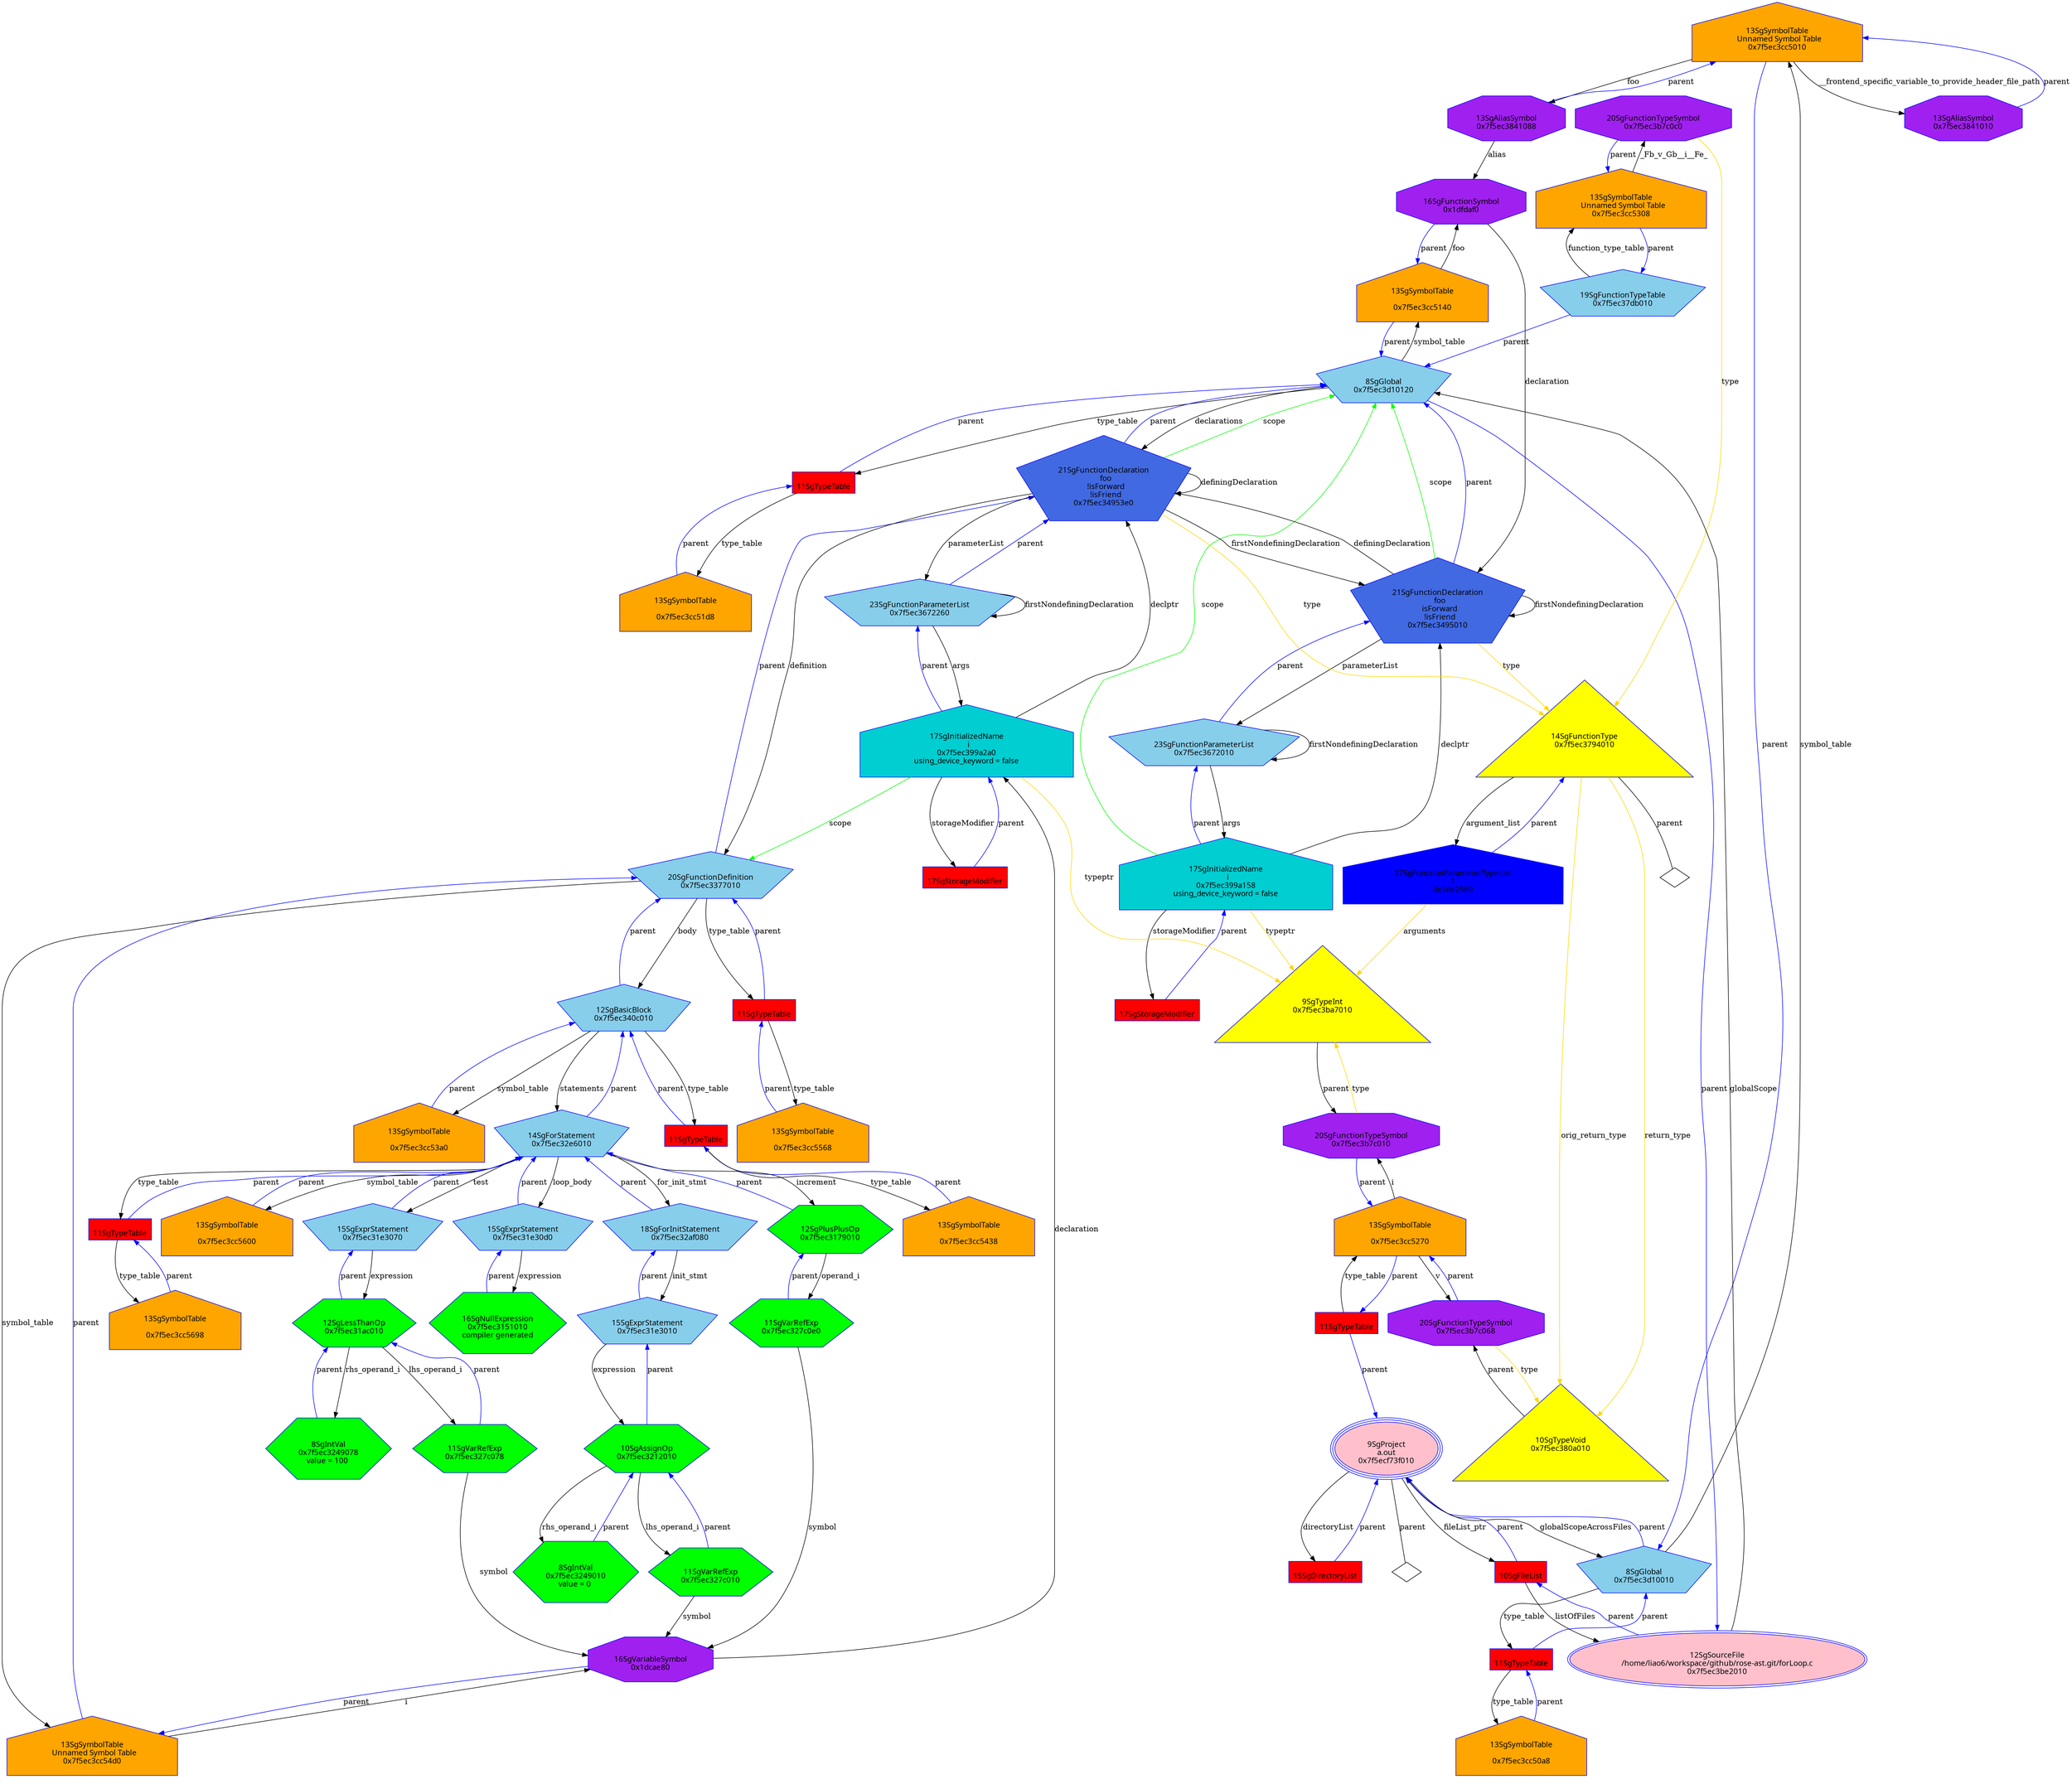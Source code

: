 digraph "GforLoop.c_WholeAST.dot" {
"0x7f5ec3cc5010"[label="\n13SgSymbolTable\n  Unnamed Symbol Table\n  0x7f5ec3cc5010  " shape=house,regular=0,URL="\N",tooltip="more info at \N",sides=5,peripheries=1,color="blue",fillcolor=orange,fontname="7x13bold",fontcolor=black,style=filled];
"0x7f5ec3cc5010" -> "0x7f5ec3841088"[label="foo" dir=forward ];
"0x7f5ec3cc5010" -> "0x7f5ec3841010"[label="__frontend_specific_variable_to_provide_header_file_path" dir=forward ];
"0x7f5ec3cc5010" -> "0x7f5ec3d10010"[label="parent" color="blue" dir=forward ];
"0x7f5ec3cc50a8"[label="\n13SgSymbolTable\n  \n  0x7f5ec3cc50a8  " shape=house,regular=0,URL="\N",tooltip="more info at \N",sides=5,peripheries=1,color="blue",fillcolor=orange,fontname="7x13bold",fontcolor=black,style=filled];
"0x7f5ec3cc50a8" -> "0x1d1d1a0"[label="parent" color="blue" dir=forward ];
"0x7f5ec3cc5140"[label="\n13SgSymbolTable\n  \n  0x7f5ec3cc5140  " shape=house,regular=0,URL="\N",tooltip="more info at \N",sides=5,peripheries=1,color="blue",fillcolor=orange,fontname="7x13bold",fontcolor=black,style=filled];
"0x7f5ec3cc5140" -> "0x1dfdaf0"[label="foo" dir=forward ];
"0x7f5ec3cc5140" -> "0x7f5ec3d10120"[label="parent" color="blue" dir=forward ];
"0x7f5ec3cc51d8"[label="\n13SgSymbolTable\n  \n  0x7f5ec3cc51d8  " shape=house,regular=0,URL="\N",tooltip="more info at \N",sides=5,peripheries=1,color="blue",fillcolor=orange,fontname="7x13bold",fontcolor=black,style=filled];
"0x7f5ec3cc51d8" -> "0x1d1d1c8"[label="parent" color="blue" dir=forward ];
"0x7f5ec3cc5270"[label="\n13SgSymbolTable\n  \n  0x7f5ec3cc5270  " shape=house,regular=0,URL="\N",tooltip="more info at \N",sides=5,peripheries=1,color="blue",fillcolor=orange,fontname="7x13bold",fontcolor=black,style=filled];
"0x7f5ec3cc5270" -> "0x7f5ec3b7c068"[label="v" dir=forward ];
"0x7f5ec3cc5270" -> "0x7f5ec3b7c010"[label="i" dir=forward ];
"0x7f5ec3cc5270" -> "0x1d1d1f0"[label="parent" color="blue" dir=forward ];
"0x7f5ec3cc5308"[label="\n13SgSymbolTable\n  Unnamed Symbol Table\n  0x7f5ec3cc5308  " shape=house,regular=0,URL="\N",tooltip="more info at \N",sides=5,peripheries=1,color="blue",fillcolor=orange,fontname="7x13bold",fontcolor=black,style=filled];
"0x7f5ec3cc5308" -> "0x7f5ec3b7c0c0"[label="_Fb_v_Gb__i__Fe_" dir=forward ];
"0x7f5ec3cc5308" -> "0x7f5ec37db010"[label="parent" color="blue" dir=forward ];
"0x7f5ec3cc53a0"[label="\n13SgSymbolTable\n  \n  0x7f5ec3cc53a0  " shape=house,regular=0,URL="\N",tooltip="more info at \N",sides=5,peripheries=1,color="blue",fillcolor=orange,fontname="7x13bold",fontcolor=black,style=filled];
"0x7f5ec3cc53a0" -> "0x7f5ec340c010"[label="parent" color="blue" dir=forward ];
"0x7f5ec3cc5438"[label="\n13SgSymbolTable\n  \n  0x7f5ec3cc5438  " shape=house,regular=0,URL="\N",tooltip="more info at \N",sides=5,peripheries=1,color="blue",fillcolor=orange,fontname="7x13bold",fontcolor=black,style=filled];
"0x7f5ec3cc5438" -> "0x1d1d218"[label="parent" color="blue" dir=forward ];
"0x7f5ec3cc54d0"[label="\n13SgSymbolTable\n  Unnamed Symbol Table\n  0x7f5ec3cc54d0  " shape=house,regular=0,URL="\N",tooltip="more info at \N",sides=5,peripheries=1,color="blue",fillcolor=orange,fontname="7x13bold",fontcolor=black,style=filled];
"0x7f5ec3cc54d0" -> "0x1dcae80"[label="i" dir=forward ];
"0x7f5ec3cc54d0" -> "0x7f5ec3377010"[label="parent" color="blue" dir=forward ];
"0x7f5ec3cc5568"[label="\n13SgSymbolTable\n  \n  0x7f5ec3cc5568  " shape=house,regular=0,URL="\N",tooltip="more info at \N",sides=5,peripheries=1,color="blue",fillcolor=orange,fontname="7x13bold",fontcolor=black,style=filled];
"0x7f5ec3cc5568" -> "0x1d1d240"[label="parent" color="blue" dir=forward ];
"0x7f5ec3cc5600"[label="\n13SgSymbolTable\n  \n  0x7f5ec3cc5600  " shape=house,regular=0,URL="\N",tooltip="more info at \N",sides=5,peripheries=1,color="blue",fillcolor=orange,fontname="7x13bold",fontcolor=black,style=filled];
"0x7f5ec3cc5600" -> "0x7f5ec32e6010"[label="parent" color="blue" dir=forward ];
"0x7f5ec3cc5698"[label="\n13SgSymbolTable\n  \n  0x7f5ec3cc5698  " shape=house,regular=0,URL="\N",tooltip="more info at \N",sides=5,peripheries=1,color="blue",fillcolor=orange,fontname="7x13bold",fontcolor=black,style=filled];
"0x7f5ec3cc5698" -> "0x1d1d268"[label="parent" color="blue" dir=forward ];
"0x1db75e8"[label="\n17SgStorageModifier" shape=polygon,regular=0,URL="\N",tooltip="more info at \N",sides=4,peripheries=1,color="blue",fillcolor=red,fontname="7x13bold",fontcolor=black,style=filled];
"0x1db75e8" -> "0x7f5ec399a158"[label="parent" color="blue" dir=forward ];
"0x1db7610"[label="\n17SgStorageModifier" shape=polygon,regular=0,URL="\N",tooltip="more info at \N",sides=4,peripheries=1,color="blue",fillcolor=red,fontname="7x13bold",fontcolor=black,style=filled];
"0x1db7610" -> "0x7f5ec399a2a0"[label="parent" color="blue" dir=forward ];
"0x7f5ec3be2010"[label="\n12SgSourceFile\n  /home/liao6/workspace/github/rose-ast.git/forLoop.c  \n  0x7f5ec3be2010  " shape=ellipse,regular=0,URL="\N",tooltip="more info at \N",sides=5,peripheries=2,color="blue",fillcolor=pink,fontname="7x13bold",fontcolor=black,style=filled];
"0x7f5ec3be2010" -> "0x7f5ec3d10120"[label="globalScope" dir=forward ];
"0x7f5ec3be2010" -> "0x1ce2800"[label="parent" color="blue" dir=forward ];
"0x1ce2800"[label="\n10SgFileList" shape=polygon,regular=0,URL="\N",tooltip="more info at \N",sides=4,peripheries=1,color="blue",fillcolor=red,fontname="7x13bold",fontcolor=black,style=filled];
"0x1ce2800" -> "0x7f5ec3be2010"[label="listOfFiles" dir=forward ];
"0x1ce2800" -> "0x7f5ecf73f010"[label="parent" color="blue" dir=forward ];
"0x1d01c10"[label="\n15SgDirectoryList" shape=polygon,regular=0,URL="\N",tooltip="more info at \N",sides=4,peripheries=1,color="blue",fillcolor=red,fontname="7x13bold",fontcolor=black,style=filled];
"0x1d01c10" -> "0x7f5ecf73f010"[label="parent" color="blue" dir=forward ];
"0x7f5ecf73f010"[label="\n9SgProject\n  a.out  \n  0x7f5ecf73f010  " shape=ellipse,regular=0,URL="\N",tooltip="more info at \N",sides=5,peripheries=3,color="blue",fillcolor=pink,fontname="7x13bold",fontcolor=black,style=filled];
"0x7f5ecf73f010" -> "0x1ce2800"[label="fileList_ptr" dir=forward ];
"0x7f5ecf73f010" -> "0x1d01c10"[label="directoryList" dir=forward ];
"0x7f5ecf73f010" -> "0x7f5ec3d10010"[label="globalScopeAcrossFiles" dir=forward ];
"0x7f5ecf73f010" -> "0x7f5ecf73f010__parent__null"[label="parent" dir=none ];
"0x7f5ecf73f010__parent__null"[label="" shape=diamond ];
"0x1de2560"[label="\n27SgFunctionParameterTypeList\n  1  \n  0x1de2560  " shape=house,regular=0,URL="\N",tooltip="more info at \N",sides=5,peripheries=1,color="blue",fillcolor=blue,fontname="7x13bold",fontcolor=black,style=filled];
"0x1de2560" -> "0x7f5ec3ba7010"[label="arguments" color="gold1" dir=forward ];
"0x1de2560" -> "0x7f5ec3794010"[label="parent" color="blue" dir=forward ];
"0x1d1d1a0"[label="\n11SgTypeTable" shape=polygon,regular=0,URL="\N",tooltip="more info at \N",sides=4,peripheries=1,color="blue",fillcolor=red,fontname="7x13bold",fontcolor=black,style=filled];
"0x1d1d1a0" -> "0x7f5ec3cc50a8"[label="type_table" dir=forward ];
"0x1d1d1a0" -> "0x7f5ec3d10010"[label="parent" color="blue" dir=forward ];
"0x1d1d1c8"[label="\n11SgTypeTable" shape=polygon,regular=0,URL="\N",tooltip="more info at \N",sides=4,peripheries=1,color="blue",fillcolor=red,fontname="7x13bold",fontcolor=black,style=filled];
"0x1d1d1c8" -> "0x7f5ec3cc51d8"[label="type_table" dir=forward ];
"0x1d1d1c8" -> "0x7f5ec3d10120"[label="parent" color="blue" dir=forward ];
"0x1d1d1f0"[label="\n11SgTypeTable" shape=polygon,regular=0,URL="\N",tooltip="more info at \N",sides=4,peripheries=1,color="blue",fillcolor=red,fontname="7x13bold",fontcolor=black,style=filled];
"0x1d1d1f0" -> "0x7f5ec3cc5270"[label="type_table" dir=forward ];
"0x1d1d1f0" -> "0x7f5ecf73f010"[label="parent" color="blue" dir=forward ];
"0x1d1d218"[label="\n11SgTypeTable" shape=polygon,regular=0,URL="\N",tooltip="more info at \N",sides=4,peripheries=1,color="blue",fillcolor=red,fontname="7x13bold",fontcolor=black,style=filled];
"0x1d1d218" -> "0x7f5ec3cc5438"[label="type_table" dir=forward ];
"0x1d1d218" -> "0x7f5ec340c010"[label="parent" color="blue" dir=forward ];
"0x1d1d240"[label="\n11SgTypeTable" shape=polygon,regular=0,URL="\N",tooltip="more info at \N",sides=4,peripheries=1,color="blue",fillcolor=red,fontname="7x13bold",fontcolor=black,style=filled];
"0x1d1d240" -> "0x7f5ec3cc5568"[label="type_table" dir=forward ];
"0x1d1d240" -> "0x7f5ec3377010"[label="parent" color="blue" dir=forward ];
"0x1d1d268"[label="\n11SgTypeTable" shape=polygon,regular=0,URL="\N",tooltip="more info at \N",sides=4,peripheries=1,color="blue",fillcolor=red,fontname="7x13bold",fontcolor=black,style=filled];
"0x1d1d268" -> "0x7f5ec3cc5698"[label="type_table" dir=forward ];
"0x1d1d268" -> "0x7f5ec32e6010"[label="parent" color="blue" dir=forward ];
"0x7f5ec3ba7010"[label="\n9SgTypeInt\n  0x7f5ec3ba7010  \n   \n   " shape=polygon,regular=0,URL="\N",tooltip="more info at \N",sides=3,peripheries=1,color="blue",fillcolor=yellow,fontname="7x13bold",fontcolor=black,style=filled];
"0x7f5ec3ba7010" -> "0x7f5ec3b7c010"[label="parent" dir=forward ];
"0x7f5ec380a010"[label="\n10SgTypeVoid\n  0x7f5ec380a010  \n   \n   " shape=polygon,regular=0,URL="\N",tooltip="more info at \N",sides=3,peripheries=1,color="blue",fillcolor=yellow,fontname="7x13bold",fontcolor=black,style=filled];
"0x7f5ec380a010" -> "0x7f5ec3b7c068"[label="parent" dir=forward ];
"0x7f5ec3794010"[label="\n14SgFunctionType\n  0x7f5ec3794010  \n   \n   " shape=polygon,regular=0,URL="\N",tooltip="more info at \N",sides=3,peripheries=1,color="blue",fillcolor=yellow,fontname="7x13bold",fontcolor=black,style=filled];
"0x7f5ec3794010" -> "0x7f5ec380a010"[label="return_type" color="gold1" dir=forward ];
"0x7f5ec3794010" -> "0x7f5ec380a010"[label="orig_return_type" color="gold1" dir=forward ];
"0x7f5ec3794010" -> "0x1de2560"[label="argument_list" dir=forward ];
"0x7f5ec3794010" -> "0x7f5ec3794010__parent__null"[label="parent" dir=none ];
"0x7f5ec3794010__parent__null"[label="" shape=diamond ];
"0x7f5ec32e6010"[label="\n14SgForStatement\n  0x7f5ec32e6010  " shape=polygon,regular=0,URL="\N",tooltip="more info at \N",sides=5,peripheries=1,color="blue",fillcolor=skyblue,fontname="7x13bold",fontcolor=black,style=filled];
"0x7f5ec32e6010" -> "0x7f5ec32af080"[label="for_init_stmt" dir=forward ];
"0x7f5ec32e6010" -> "0x7f5ec31e3070"[label="test" dir=forward ];
"0x7f5ec32e6010" -> "0x7f5ec3179010"[label="increment" dir=forward ];
"0x7f5ec32e6010" -> "0x7f5ec31e30d0"[label="loop_body" dir=forward ];
"0x7f5ec32e6010" -> "0x7f5ec3cc5600"[label="symbol_table" dir=forward ];
"0x7f5ec32e6010" -> "0x1d1d268"[label="type_table" dir=forward ];
"0x7f5ec32e6010" -> "0x7f5ec340c010"[label="parent" color="blue" dir=forward ];
"0x7f5ec32af080"[label="\n18SgForInitStatement\n  0x7f5ec32af080  " shape=polygon,regular=0,URL="\N",tooltip="more info at \N",sides=5,peripheries=1,color="blue",fillcolor=skyblue,fontname="7x13bold",fontcolor=black,style=filled];
"0x7f5ec32af080" -> "0x7f5ec31e3010"[label="init_stmt" dir=forward ];
"0x7f5ec32af080" -> "0x7f5ec32e6010"[label="parent" color="blue" dir=forward ];
"0x7f5ec3672010"[label="\n23SgFunctionParameterList\n  0x7f5ec3672010  " shape=polygon,regular=0,URL="\N",tooltip="more info at \N",sides=5,peripheries=1,color="blue",fillcolor=skyblue,fontname="7x13bold",fontcolor=black,style=filled];
"0x7f5ec3672010" -> "0x7f5ec399a158"[label="args" dir=forward ];
"0x7f5ec3672010" -> "0x7f5ec3672010"[label="firstNondefiningDeclaration" dir=forward ];
"0x7f5ec3672010" -> "0x7f5ec3495010"[label="parent" color="blue" dir=forward ];
"0x7f5ec3672260"[label="\n23SgFunctionParameterList\n  0x7f5ec3672260  " shape=polygon,regular=0,URL="\N",tooltip="more info at \N",sides=5,peripheries=1,color="blue",fillcolor=skyblue,fontname="7x13bold",fontcolor=black,style=filled];
"0x7f5ec3672260" -> "0x7f5ec399a2a0"[label="args" dir=forward ];
"0x7f5ec3672260" -> "0x7f5ec3672260"[label="firstNondefiningDeclaration" dir=forward ];
"0x7f5ec3672260" -> "0x7f5ec34953e0"[label="parent" color="blue" dir=forward ];
"0x7f5ec340c010"[label="\n12SgBasicBlock\n  0x7f5ec340c010  " shape=polygon,regular=0,URL="\N",tooltip="more info at \N",sides=5,peripheries=1,color="blue",fillcolor=skyblue,fontname="7x13bold",fontcolor=black,style=filled];
"0x7f5ec340c010" -> "0x7f5ec32e6010"[label="statements" dir=forward ];
"0x7f5ec340c010" -> "0x7f5ec3cc53a0"[label="symbol_table" dir=forward ];
"0x7f5ec340c010" -> "0x1d1d218"[label="type_table" dir=forward ];
"0x7f5ec340c010" -> "0x7f5ec3377010"[label="parent" color="blue" dir=forward ];
"0x7f5ec3d10010"[label="\n8SgGlobal\n  0x7f5ec3d10010  " shape=polygon,regular=0,URL="\N",tooltip="more info at \N",sides=5,peripheries=1,color="blue",fillcolor=skyblue,fontname="7x13bold",fontcolor=black,style=filled];
"0x7f5ec3d10010" -> "0x7f5ec3cc5010"[label="symbol_table" dir=forward ];
"0x7f5ec3d10010" -> "0x1d1d1a0"[label="type_table" dir=forward ];
"0x7f5ec3d10010" -> "0x7f5ecf73f010"[label="parent" color="blue" dir=forward ];
"0x7f5ec3d10120"[label="\n8SgGlobal\n  0x7f5ec3d10120  " shape=polygon,regular=0,URL="\N",tooltip="more info at \N",sides=5,peripheries=1,color="blue",fillcolor=skyblue,fontname="7x13bold",fontcolor=black,style=filled];
"0x7f5ec3d10120" -> "0x7f5ec34953e0"[label="declarations" dir=forward ];
"0x7f5ec3d10120" -> "0x7f5ec3cc5140"[label="symbol_table" dir=forward ];
"0x7f5ec3d10120" -> "0x1d1d1c8"[label="type_table" dir=forward ];
"0x7f5ec3d10120" -> "0x7f5ec3be2010"[label="parent" color="blue" dir=forward ];
"0x7f5ec37db010"[label="\n19SgFunctionTypeTable\n  0x7f5ec37db010  " shape=polygon,regular=0,URL="\N",tooltip="more info at \N",sides=5,peripheries=1,color="blue",fillcolor=skyblue,fontname="7x13bold",fontcolor=black,style=filled];
"0x7f5ec37db010" -> "0x7f5ec3cc5308"[label="function_type_table" dir=forward ];
"0x7f5ec37db010" -> "0x7f5ec3d10120"[label="parent" color="blue" dir=forward ];
"0x7f5ec31e3010"[label="\n15SgExprStatement\n  0x7f5ec31e3010  " shape=polygon,regular=0,URL="\N",tooltip="more info at \N",sides=5,peripheries=1,color="blue",fillcolor=skyblue,fontname="7x13bold",fontcolor=black,style=filled];
"0x7f5ec31e3010" -> "0x7f5ec3212010"[label="expression" dir=forward ];
"0x7f5ec31e3010" -> "0x7f5ec32af080"[label="parent" color="blue" dir=forward ];
"0x7f5ec31e3070"[label="\n15SgExprStatement\n  0x7f5ec31e3070  " shape=polygon,regular=0,URL="\N",tooltip="more info at \N",sides=5,peripheries=1,color="blue",fillcolor=skyblue,fontname="7x13bold",fontcolor=black,style=filled];
"0x7f5ec31e3070" -> "0x7f5ec31ac010"[label="expression" dir=forward ];
"0x7f5ec31e3070" -> "0x7f5ec32e6010"[label="parent" color="blue" dir=forward ];
"0x7f5ec31e30d0"[label="\n15SgExprStatement\n  0x7f5ec31e30d0  " shape=polygon,regular=0,URL="\N",tooltip="more info at \N",sides=5,peripheries=1,color="blue",fillcolor=skyblue,fontname="7x13bold",fontcolor=black,style=filled];
"0x7f5ec31e30d0" -> "0x7f5ec3151010"[label="expression" dir=forward ];
"0x7f5ec31e30d0" -> "0x7f5ec32e6010"[label="parent" color="blue" dir=forward ];
"0x7f5ec3377010"[label="\n20SgFunctionDefinition\n  0x7f5ec3377010  " shape=polygon,regular=0,URL="\N",tooltip="more info at \N",sides=5,peripheries=1,color="blue",fillcolor=skyblue,fontname="7x13bold",fontcolor=black,style=filled];
"0x7f5ec3377010" -> "0x7f5ec340c010"[label="body" dir=forward ];
"0x7f5ec3377010" -> "0x7f5ec3cc54d0"[label="symbol_table" dir=forward ];
"0x7f5ec3377010" -> "0x1d1d240"[label="type_table" dir=forward ];
"0x7f5ec3377010" -> "0x7f5ec34953e0"[label="parent" color="blue" dir=forward ];
"0x7f5ec3495010"[label="\n21SgFunctionDeclaration\n  foo\n  isForward\n  !isFriend\n  0x7f5ec3495010  " shape=polygon,regular=0,URL="\N",tooltip="more info at \N",sides=5,peripheries=1,color="blue",fillcolor=royalblue,fontname="7x13bold",fontcolor=black,style=filled];
"0x7f5ec3495010" -> "0x7f5ec3672010"[label="parameterList" dir=forward ];
"0x7f5ec3495010" -> "0x7f5ec3794010"[label="type" color="gold1" dir=forward ];
"0x7f5ec3495010" -> "0x7f5ec3d10120"[label="scope" color="green" dir=forward ];
"0x7f5ec3495010" -> "0x7f5ec34953e0"[label="definingDeclaration" dir=forward ];
"0x7f5ec3495010" -> "0x7f5ec3495010"[label="firstNondefiningDeclaration" dir=forward ];
"0x7f5ec3495010" -> "0x7f5ec3d10120"[label="parent" color="blue" dir=forward ];
"0x7f5ec34953e0"[label="\n21SgFunctionDeclaration\n  foo\n  !isForward\n  !isFriend\n  0x7f5ec34953e0  " shape=polygon,regular=0,URL="\N",tooltip="more info at \N",sides=5,peripheries=1,color="blue",fillcolor=royalblue,fontname="7x13bold",fontcolor=black,style=filled];
"0x7f5ec34953e0" -> "0x7f5ec3672260"[label="parameterList" dir=forward ];
"0x7f5ec34953e0" -> "0x7f5ec3794010"[label="type" color="gold1" dir=forward ];
"0x7f5ec34953e0" -> "0x7f5ec3377010"[label="definition" dir=forward ];
"0x7f5ec34953e0" -> "0x7f5ec3d10120"[label="scope" color="green" dir=forward ];
"0x7f5ec34953e0" -> "0x7f5ec34953e0"[label="definingDeclaration" dir=forward ];
"0x7f5ec34953e0" -> "0x7f5ec3495010"[label="firstNondefiningDeclaration" dir=forward ];
"0x7f5ec34953e0" -> "0x7f5ec3d10120"[label="parent" color="blue" dir=forward ];
"0x7f5ec327c010"[label="\n11SgVarRefExp\n  0x7f5ec327c010  " shape=polygon,regular=0,URL="\N",tooltip="more info at \N",sides=6,peripheries=1,color="blue",fillcolor=green,fontname="7x13bold",fontcolor=black,style=filled];
"0x7f5ec327c010" -> "0x1dcae80"[label="symbol" dir=forward ];
"0x7f5ec327c010" -> "0x7f5ec3212010"[label="parent" color="blue" dir=forward ];
"0x7f5ec327c078"[label="\n11SgVarRefExp\n  0x7f5ec327c078  " shape=polygon,regular=0,URL="\N",tooltip="more info at \N",sides=6,peripheries=1,color="blue",fillcolor=green,fontname="7x13bold",fontcolor=black,style=filled];
"0x7f5ec327c078" -> "0x1dcae80"[label="symbol" dir=forward ];
"0x7f5ec327c078" -> "0x7f5ec31ac010"[label="parent" color="blue" dir=forward ];
"0x7f5ec327c0e0"[label="\n11SgVarRefExp\n  0x7f5ec327c0e0  " shape=polygon,regular=0,URL="\N",tooltip="more info at \N",sides=6,peripheries=1,color="blue",fillcolor=green,fontname="7x13bold",fontcolor=black,style=filled];
"0x7f5ec327c0e0" -> "0x1dcae80"[label="symbol" dir=forward ];
"0x7f5ec327c0e0" -> "0x7f5ec3179010"[label="parent" color="blue" dir=forward ];
"0x7f5ec3179010"[label="\n12SgPlusPlusOp\n  0x7f5ec3179010  " shape=polygon,regular=0,URL="\N",tooltip="more info at \N",sides=6,peripheries=1,color="blue",fillcolor=green,fontname="7x13bold",fontcolor=black,style=filled];
"0x7f5ec3179010" -> "0x7f5ec327c0e0"[label="operand_i" dir=forward ];
"0x7f5ec3179010" -> "0x7f5ec32e6010"[label="parent" color="blue" dir=forward ];
"0x7f5ec31ac010"[label="\n12SgLessThanOp\n  0x7f5ec31ac010  " shape=polygon,regular=0,URL="\N",tooltip="more info at \N",sides=6,peripheries=1,color="blue",fillcolor=green,fontname="7x13bold",fontcolor=black,style=filled];
"0x7f5ec31ac010" -> "0x7f5ec327c078"[label="lhs_operand_i" dir=forward ];
"0x7f5ec31ac010" -> "0x7f5ec3249078"[label="rhs_operand_i" dir=forward ];
"0x7f5ec31ac010" -> "0x7f5ec31e3070"[label="parent" color="blue" dir=forward ];
"0x7f5ec3212010"[label="\n10SgAssignOp\n  0x7f5ec3212010  " shape=polygon,regular=0,URL="\N",tooltip="more info at \N",sides=6,peripheries=1,color="blue",fillcolor=green,fontname="7x13bold",fontcolor=black,style=filled];
"0x7f5ec3212010" -> "0x7f5ec327c010"[label="lhs_operand_i" dir=forward ];
"0x7f5ec3212010" -> "0x7f5ec3249010"[label="rhs_operand_i" dir=forward ];
"0x7f5ec3212010" -> "0x7f5ec31e3010"[label="parent" color="blue" dir=forward ];
"0x7f5ec3249010"[label="\n8SgIntVal\n  0x7f5ec3249010  \n value = 0  " shape=polygon,regular=0,URL="\N",tooltip="more info at \N",sides=6,peripheries=1,color="blue",fillcolor=green,fontname="7x13bold",fontcolor=black,style=filled];
"0x7f5ec3249010" -> "0x7f5ec3212010"[label="parent" color="blue" dir=forward ];
"0x7f5ec3249078"[label="\n8SgIntVal\n  0x7f5ec3249078  \n value = 100  " shape=polygon,regular=0,URL="\N",tooltip="more info at \N",sides=6,peripheries=1,color="blue",fillcolor=green,fontname="7x13bold",fontcolor=black,style=filled];
"0x7f5ec3249078" -> "0x7f5ec31ac010"[label="parent" color="blue" dir=forward ];
"0x7f5ec3151010"[label="\n16SgNullExpression\n  0x7f5ec3151010  \n compiler generated " shape=polygon,regular=0,URL="\N",tooltip="more info at \N",sides=6,peripheries=1,color="blue",fillcolor=green,fontname="7x13bold",fontcolor=black,style=filled];
"0x7f5ec3151010" -> "0x7f5ec31e30d0"[label="parent" color="blue" dir=forward ];
"0x1dcae80"[label="\n16SgVariableSymbol\n  0x1dcae80  " shape=polygon,regular=0,URL="\N",tooltip="more info at \N",sides=8,peripheries=1,color="blue",fillcolor=purple,fontname="7x13bold",fontcolor=black,style=filled];
"0x1dcae80" -> "0x7f5ec399a2a0"[label="declaration" dir=forward ];
"0x1dcae80" -> "0x7f5ec3cc54d0"[label="parent" color="blue" dir=forward ];
"0x7f5ec3b7c010"[label="\n20SgFunctionTypeSymbol\n  0x7f5ec3b7c010  " shape=polygon,regular=0,URL="\N",tooltip="more info at \N",sides=8,peripheries=1,color="blue",fillcolor=purple,fontname="7x13bold",fontcolor=black,style=filled];
"0x7f5ec3b7c010" -> "0x7f5ec3ba7010"[label="type" color="gold1" dir=forward ];
"0x7f5ec3b7c010" -> "0x7f5ec3cc5270"[label="parent" color="blue" dir=forward ];
"0x7f5ec3b7c068"[label="\n20SgFunctionTypeSymbol\n  0x7f5ec3b7c068  " shape=polygon,regular=0,URL="\N",tooltip="more info at \N",sides=8,peripheries=1,color="blue",fillcolor=purple,fontname="7x13bold",fontcolor=black,style=filled];
"0x7f5ec3b7c068" -> "0x7f5ec380a010"[label="type" color="gold1" dir=forward ];
"0x7f5ec3b7c068" -> "0x7f5ec3cc5270"[label="parent" color="blue" dir=forward ];
"0x7f5ec3b7c0c0"[label="\n20SgFunctionTypeSymbol\n  0x7f5ec3b7c0c0  " shape=polygon,regular=0,URL="\N",tooltip="more info at \N",sides=8,peripheries=1,color="blue",fillcolor=purple,fontname="7x13bold",fontcolor=black,style=filled];
"0x7f5ec3b7c0c0" -> "0x7f5ec3794010"[label="type" color="gold1" dir=forward ];
"0x7f5ec3b7c0c0" -> "0x7f5ec3cc5308"[label="parent" color="blue" dir=forward ];
"0x1dfdaf0"[label="\n16SgFunctionSymbol\n  0x1dfdaf0  " shape=polygon,regular=0,URL="\N",tooltip="more info at \N",sides=8,peripheries=1,color="blue",fillcolor=purple,fontname="7x13bold",fontcolor=black,style=filled];
"0x1dfdaf0" -> "0x7f5ec3495010"[label="declaration" dir=forward ];
"0x1dfdaf0" -> "0x7f5ec3cc5140"[label="parent" color="blue" dir=forward ];
"0x7f5ec3841010"[label="\n13SgAliasSymbol\n  0x7f5ec3841010  " shape=polygon,regular=0,URL="\N",tooltip="more info at \N",sides=8,peripheries=1,color="blue",fillcolor=purple,fontname="7x13bold",fontcolor=black,style=filled];
"0x7f5ec3841010" -> "0x7f5ec3cc5010"[label="parent" color="blue" dir=forward ];
"0x7f5ec3841088"[label="\n13SgAliasSymbol\n  0x7f5ec3841088  " shape=polygon,regular=0,URL="\N",tooltip="more info at \N",sides=8,peripheries=1,color="blue",fillcolor=purple,fontname="7x13bold",fontcolor=black,style=filled];
"0x7f5ec3841088" -> "0x1dfdaf0"[label="alias" dir=forward ];
"0x7f5ec3841088" -> "0x7f5ec3cc5010"[label="parent" color="blue" dir=forward ];
"0x7f5ec399a158"[label="\n17SgInitializedName\n  i\n  0x7f5ec399a158  \n  using_device_keyword = false  " shape=house,regular=0,URL="\N",tooltip="more info at \N",sides=5,peripheries=1,color="blue",fillcolor=darkturquoise,fontname="7x13bold",fontcolor=black,style=filled];
"0x7f5ec399a158" -> "0x7f5ec3ba7010"[label="typeptr" color="gold1" dir=forward ];
"0x7f5ec399a158" -> "0x7f5ec3495010"[label="declptr" dir=forward ];
"0x7f5ec399a158" -> "0x1db75e8"[label="storageModifier" dir=forward ];
"0x7f5ec399a158" -> "0x7f5ec3d10120"[label="scope" color="green" dir=forward ];
"0x7f5ec399a158" -> "0x7f5ec3672010"[label="parent" color="blue" dir=forward ];
"0x7f5ec399a2a0"[label="\n17SgInitializedName\n  i\n  0x7f5ec399a2a0  \n  using_device_keyword = false  " shape=house,regular=0,URL="\N",tooltip="more info at \N",sides=5,peripheries=1,color="blue",fillcolor=darkturquoise,fontname="7x13bold",fontcolor=black,style=filled];
"0x7f5ec399a2a0" -> "0x7f5ec3ba7010"[label="typeptr" color="gold1" dir=forward ];
"0x7f5ec399a2a0" -> "0x7f5ec34953e0"[label="declptr" dir=forward ];
"0x7f5ec399a2a0" -> "0x1db7610"[label="storageModifier" dir=forward ];
"0x7f5ec399a2a0" -> "0x7f5ec3377010"[label="scope" color="green" dir=forward ];
"0x7f5ec399a2a0" -> "0x7f5ec3672260"[label="parent" color="blue" dir=forward ];
}
